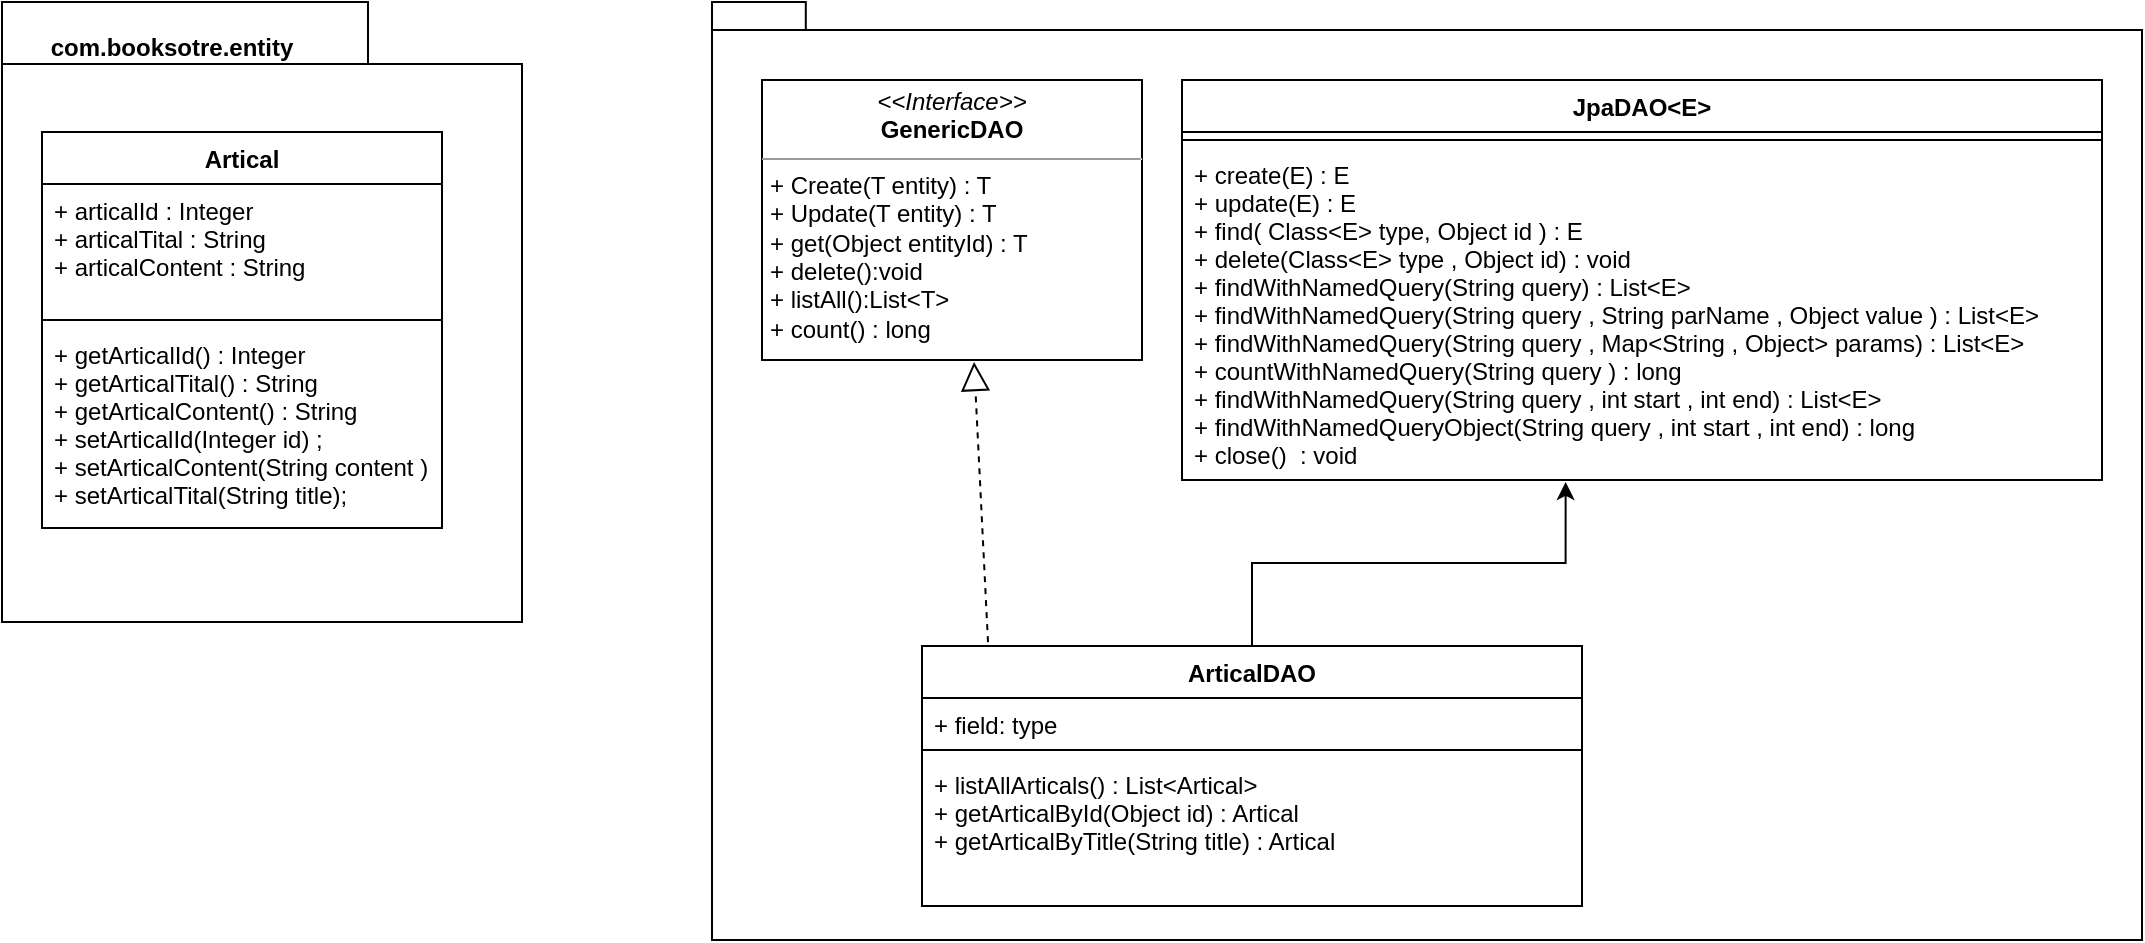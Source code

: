 <mxfile version="11.1.4" type="device"><diagram id="ESFpJlmJhUGpTghxWsW3" name="Page-1"><mxGraphModel dx="1108" dy="513" grid="1" gridSize="10" guides="1" tooltips="1" connect="1" arrows="1" fold="1" page="1" pageScale="1" pageWidth="3300" pageHeight="4681" math="0" shadow="0"><root><mxCell id="0"/><mxCell id="1" parent="0"/><mxCell id="ulT418-5CsIEhMyEQCkS-2" value="" style="shape=folder;fontStyle=1;spacingTop=10;tabWidth=183;tabHeight=31;tabPosition=left;html=1;" vertex="1" parent="1"><mxGeometry x="80" y="81" width="260" height="310" as="geometry"/></mxCell><mxCell id="ulT418-5CsIEhMyEQCkS-8" value="Artical" style="swimlane;fontStyle=1;align=center;verticalAlign=top;childLayout=stackLayout;horizontal=1;startSize=26;horizontalStack=0;resizeParent=1;resizeParentMax=0;resizeLast=0;collapsible=1;marginBottom=0;" vertex="1" parent="1"><mxGeometry x="100" y="146" width="200" height="198" as="geometry"/></mxCell><mxCell id="ulT418-5CsIEhMyEQCkS-9" value="+ articalId : Integer&#10;+ articalTital : String &#10;+ articalContent : String" style="text;strokeColor=none;fillColor=none;align=left;verticalAlign=top;spacingLeft=4;spacingRight=4;overflow=hidden;rotatable=0;points=[[0,0.5],[1,0.5]];portConstraint=eastwest;" vertex="1" parent="ulT418-5CsIEhMyEQCkS-8"><mxGeometry y="26" width="200" height="64" as="geometry"/></mxCell><mxCell id="ulT418-5CsIEhMyEQCkS-10" value="" style="line;strokeWidth=1;fillColor=none;align=left;verticalAlign=middle;spacingTop=-1;spacingLeft=3;spacingRight=3;rotatable=0;labelPosition=right;points=[];portConstraint=eastwest;" vertex="1" parent="ulT418-5CsIEhMyEQCkS-8"><mxGeometry y="90" width="200" height="8" as="geometry"/></mxCell><mxCell id="ulT418-5CsIEhMyEQCkS-11" value="+ getArticalId() : Integer&#10;+ getArticalTital() : String &#10;+ getArticalContent() : String&#10;+ setArticalId(Integer id) ; &#10;+ setArticalContent(String content ) ; &#10;+ setArticalTital(String title);" style="text;strokeColor=none;fillColor=none;align=left;verticalAlign=top;spacingLeft=4;spacingRight=4;overflow=hidden;rotatable=0;points=[[0,0.5],[1,0.5]];portConstraint=eastwest;" vertex="1" parent="ulT418-5CsIEhMyEQCkS-8"><mxGeometry y="98" width="200" height="100" as="geometry"/></mxCell><mxCell id="ulT418-5CsIEhMyEQCkS-13" value="com.booksotre.entity" style="text;align=center;fontStyle=1;verticalAlign=middle;spacingLeft=3;spacingRight=3;strokeColor=none;rotatable=0;points=[[0,0.5],[1,0.5]];portConstraint=eastwest;" vertex="1" parent="1"><mxGeometry x="80" y="90" width="170" height="26" as="geometry"/></mxCell><mxCell id="ulT418-5CsIEhMyEQCkS-32" value="" style="shape=folder;fontStyle=1;spacingTop=10;tabWidth=40;tabHeight=14;tabPosition=left;html=1;" vertex="1" parent="1"><mxGeometry x="435" y="81" width="715" height="469" as="geometry"/></mxCell><mxCell id="ulT418-5CsIEhMyEQCkS-33" value="&lt;p style=&quot;margin: 0px ; margin-top: 4px ; text-align: center&quot;&gt;&lt;i&gt;&amp;lt;&amp;lt;Interface&amp;gt;&amp;gt;&lt;/i&gt;&lt;br&gt;&lt;b&gt;GenericDAO&lt;/b&gt;&lt;/p&gt;&lt;hr size=&quot;1&quot;&gt;&lt;p style=&quot;margin: 0px ; margin-left: 4px&quot;&gt;+ Create(T entity) : T&amp;nbsp;&lt;br&gt;+ Update(T entity) : T&lt;/p&gt;&lt;p style=&quot;margin: 0px ; margin-left: 4px&quot;&gt;+ get(Object entityId) : T&lt;/p&gt;&lt;p style=&quot;margin: 0px ; margin-left: 4px&quot;&gt;+ delete():void&lt;/p&gt;&lt;p style=&quot;margin: 0px ; margin-left: 4px&quot;&gt;+ listAll():List&amp;lt;T&amp;gt;&lt;/p&gt;&lt;p style=&quot;margin: 0px ; margin-left: 4px&quot;&gt;+ count() : long&amp;nbsp;&lt;/p&gt;" style="verticalAlign=top;align=left;overflow=fill;fontSize=12;fontFamily=Helvetica;html=1;" vertex="1" parent="1"><mxGeometry x="460" y="120" width="190" height="140" as="geometry"/></mxCell><mxCell id="ulT418-5CsIEhMyEQCkS-34" value="JpaDAO&lt;E&gt;" style="swimlane;fontStyle=1;align=center;verticalAlign=top;childLayout=stackLayout;horizontal=1;startSize=26;horizontalStack=0;resizeParent=1;resizeParentMax=0;resizeLast=0;collapsible=1;marginBottom=0;" vertex="1" parent="1"><mxGeometry x="670" y="120" width="460" height="200" as="geometry"/></mxCell><mxCell id="ulT418-5CsIEhMyEQCkS-35" value="" style="line;strokeWidth=1;fillColor=none;align=left;verticalAlign=middle;spacingTop=-1;spacingLeft=3;spacingRight=3;rotatable=0;labelPosition=right;points=[];portConstraint=eastwest;" vertex="1" parent="ulT418-5CsIEhMyEQCkS-34"><mxGeometry y="26" width="460" height="8" as="geometry"/></mxCell><mxCell id="ulT418-5CsIEhMyEQCkS-36" value="+ create(E) : E&#10;+ update(E) : E&#10;+ find( Class&lt;E&gt; type, Object id ) : E&#10;+ delete(Class&lt;E&gt; type , Object id) : void&#10;+ findWithNamedQuery(String query) : List&lt;E&gt;&#10;+ findWithNamedQuery(String query , String parName , Object value ) : List&lt;E&gt;&#10;+ findWithNamedQuery(String query , Map&lt;String , Object&gt; params) : List&lt;E&gt;&#10;+ countWithNamedQuery(String query ) : long&#10;+ findWithNamedQuery(String query , int start , int end) : List&lt;E&gt; &#10;+ findWithNamedQueryObject(String query , int start , int end) : long&#10;+ close()  : void " style="text;strokeColor=none;fillColor=none;align=left;verticalAlign=top;spacingLeft=4;spacingRight=4;overflow=hidden;rotatable=0;points=[[0,0.5],[1,0.5]];portConstraint=eastwest;" vertex="1" parent="ulT418-5CsIEhMyEQCkS-34"><mxGeometry y="34" width="460" height="166" as="geometry"/></mxCell><mxCell id="ulT418-5CsIEhMyEQCkS-42" style="edgeStyle=orthogonalEdgeStyle;rounded=0;orthogonalLoop=1;jettySize=auto;html=1;entryX=0.417;entryY=1.006;entryDx=0;entryDy=0;entryPerimeter=0;" edge="1" parent="1" source="ulT418-5CsIEhMyEQCkS-37" target="ulT418-5CsIEhMyEQCkS-36"><mxGeometry relative="1" as="geometry"/></mxCell><mxCell id="ulT418-5CsIEhMyEQCkS-37" value="ArticalDAO" style="swimlane;fontStyle=1;align=center;verticalAlign=top;childLayout=stackLayout;horizontal=1;startSize=26;horizontalStack=0;resizeParent=1;resizeParentMax=0;resizeLast=0;collapsible=1;marginBottom=0;" vertex="1" parent="1"><mxGeometry x="540" y="403" width="330" height="130" as="geometry"/></mxCell><mxCell id="ulT418-5CsIEhMyEQCkS-38" value="+ field: type" style="text;strokeColor=none;fillColor=none;align=left;verticalAlign=top;spacingLeft=4;spacingRight=4;overflow=hidden;rotatable=0;points=[[0,0.5],[1,0.5]];portConstraint=eastwest;" vertex="1" parent="ulT418-5CsIEhMyEQCkS-37"><mxGeometry y="26" width="330" height="22" as="geometry"/></mxCell><mxCell id="ulT418-5CsIEhMyEQCkS-39" value="" style="line;strokeWidth=1;fillColor=none;align=left;verticalAlign=middle;spacingTop=-1;spacingLeft=3;spacingRight=3;rotatable=0;labelPosition=right;points=[];portConstraint=eastwest;" vertex="1" parent="ulT418-5CsIEhMyEQCkS-37"><mxGeometry y="48" width="330" height="8" as="geometry"/></mxCell><mxCell id="ulT418-5CsIEhMyEQCkS-40" value="+ listAllArticals() : List&lt;Artical&gt; &#10;+ getArticalById(Object id) : Artical&#10;+ getArticalByTitle(String title) : Artical" style="text;strokeColor=none;fillColor=none;align=left;verticalAlign=top;spacingLeft=4;spacingRight=4;overflow=hidden;rotatable=0;points=[[0,0.5],[1,0.5]];portConstraint=eastwest;" vertex="1" parent="ulT418-5CsIEhMyEQCkS-37"><mxGeometry y="56" width="330" height="74" as="geometry"/></mxCell><mxCell id="ulT418-5CsIEhMyEQCkS-43" value="" style="endArrow=block;dashed=1;endFill=0;endSize=12;html=1;entryX=0.558;entryY=1.007;entryDx=0;entryDy=0;entryPerimeter=0;exitX=0.1;exitY=-0.015;exitDx=0;exitDy=0;exitPerimeter=0;" edge="1" parent="1" source="ulT418-5CsIEhMyEQCkS-37" target="ulT418-5CsIEhMyEQCkS-33"><mxGeometry width="160" relative="1" as="geometry"><mxPoint x="510" y="360" as="sourcePoint"/><mxPoint x="670" y="360" as="targetPoint"/></mxGeometry></mxCell></root></mxGraphModel></diagram><diagram id="9DV6jAT7R41ErEeCqc7D" name="create artical activity digram"><mxGraphModel dx="1108" dy="513" grid="1" gridSize="10" guides="1" tooltips="1" connect="1" arrows="1" fold="1" page="1" pageScale="1" pageWidth="3300" pageHeight="4681" math="0" shadow="0"><root><mxCell id="V8kb5IpNmIZRR256ojmr-0"/><mxCell id="V8kb5IpNmIZRR256ojmr-1" parent="V8kb5IpNmIZRR256ojmr-0"/><mxCell id="V8kb5IpNmIZRR256ojmr-2" value="" style="ellipse;html=1;shape=endState;fillColor=#000000;strokeColor=#ff0000;" vertex="1" parent="V8kb5IpNmIZRR256ojmr-1"><mxGeometry x="365.5" y="660" width="30" height="30" as="geometry"/></mxCell><mxCell id="V8kb5IpNmIZRR256ojmr-3" value="" style="ellipse;html=1;shape=startState;fillColor=#000000;strokeColor=#ff0000;" vertex="1" parent="V8kb5IpNmIZRR256ojmr-1"><mxGeometry x="360" y="30" width="30" height="30" as="geometry"/></mxCell><mxCell id="V8kb5IpNmIZRR256ojmr-4" value="" style="edgeStyle=orthogonalEdgeStyle;html=1;verticalAlign=bottom;endArrow=open;endSize=8;strokeColor=#ff0000;" edge="1" source="V8kb5IpNmIZRR256ojmr-3" parent="V8kb5IpNmIZRR256ojmr-1"><mxGeometry relative="1" as="geometry"><mxPoint x="375" y="125" as="targetPoint"/></mxGeometry></mxCell><mxCell id="V8kb5IpNmIZRR256ojmr-7" style="edgeStyle=orthogonalEdgeStyle;rounded=0;orthogonalLoop=1;jettySize=auto;html=1;entryX=0.5;entryY=0;entryDx=0;entryDy=0;entryPerimeter=0;" edge="1" parent="V8kb5IpNmIZRR256ojmr-1" source="V8kb5IpNmIZRR256ojmr-5" target="V8kb5IpNmIZRR256ojmr-6"><mxGeometry relative="1" as="geometry"/></mxCell><mxCell id="V8kb5IpNmIZRR256ojmr-5" value="Enter Artical Inputs&lt;br&gt;Title , Content" style="rounded=1;whiteSpace=wrap;html=1;absoluteArcSize=1;arcSize=14;strokeWidth=2;" vertex="1" parent="V8kb5IpNmIZRR256ojmr-1"><mxGeometry x="290" y="130" width="180" height="100" as="geometry"/></mxCell><mxCell id="V8kb5IpNmIZRR256ojmr-10" style="edgeStyle=orthogonalEdgeStyle;rounded=0;orthogonalLoop=1;jettySize=auto;html=1;" edge="1" parent="V8kb5IpNmIZRR256ojmr-1" source="V8kb5IpNmIZRR256ojmr-6" target="V8kb5IpNmIZRR256ojmr-9"><mxGeometry relative="1" as="geometry"/></mxCell><mxCell id="6mPPG2D2b7ED6f37KvU2-2" style="edgeStyle=orthogonalEdgeStyle;rounded=0;orthogonalLoop=1;jettySize=auto;html=1;entryX=0;entryY=0.5;entryDx=0;entryDy=0;" edge="1" parent="V8kb5IpNmIZRR256ojmr-1" source="V8kb5IpNmIZRR256ojmr-6" target="6mPPG2D2b7ED6f37KvU2-1"><mxGeometry relative="1" as="geometry"/></mxCell><mxCell id="V8kb5IpNmIZRR256ojmr-6" value="" style="strokeWidth=2;html=1;shape=mxgraph.flowchart.decision;whiteSpace=wrap;" vertex="1" parent="V8kb5IpNmIZRR256ojmr-1"><mxGeometry x="330" y="281.5" width="100" height="80" as="geometry"/></mxCell><mxCell id="V8kb5IpNmIZRR256ojmr-8" value="Is valid inputs ?&amp;nbsp;" style="text;html=1;resizable=0;points=[];autosize=1;align=left;verticalAlign=top;spacingTop=-4;" vertex="1" parent="V8kb5IpNmIZRR256ojmr-1"><mxGeometry x="220" y="311.5" width="100" height="20" as="geometry"/></mxCell><mxCell id="V8kb5IpNmIZRR256ojmr-13" style="edgeStyle=orthogonalEdgeStyle;rounded=0;orthogonalLoop=1;jettySize=auto;html=1;entryX=0.5;entryY=0;entryDx=0;entryDy=0;" edge="1" parent="V8kb5IpNmIZRR256ojmr-1" source="V8kb5IpNmIZRR256ojmr-9" target="V8kb5IpNmIZRR256ojmr-12"><mxGeometry relative="1" as="geometry"/></mxCell><mxCell id="V8kb5IpNmIZRR256ojmr-15" style="edgeStyle=orthogonalEdgeStyle;rounded=0;orthogonalLoop=1;jettySize=auto;html=1;entryX=1;entryY=0.5;entryDx=0;entryDy=0;" edge="1" parent="V8kb5IpNmIZRR256ojmr-1" source="V8kb5IpNmIZRR256ojmr-9" target="V8kb5IpNmIZRR256ojmr-14"><mxGeometry relative="1" as="geometry"/></mxCell><mxCell id="V8kb5IpNmIZRR256ojmr-9" value="" style="strokeWidth=2;html=1;shape=mxgraph.flowchart.decision;whiteSpace=wrap;" vertex="1" parent="V8kb5IpNmIZRR256ojmr-1"><mxGeometry x="330.5" y="400" width="100" height="100" as="geometry"/></mxCell><mxCell id="V8kb5IpNmIZRR256ojmr-11" value="Is unique title ?&amp;nbsp;" style="text;html=1;resizable=0;points=[];autosize=1;align=left;verticalAlign=top;spacingTop=-4;" vertex="1" parent="V8kb5IpNmIZRR256ojmr-1"><mxGeometry x="441" y="440" width="100" height="20" as="geometry"/></mxCell><mxCell id="V8kb5IpNmIZRR256ojmr-17" style="edgeStyle=orthogonalEdgeStyle;rounded=0;orthogonalLoop=1;jettySize=auto;html=1;entryX=0.5;entryY=0;entryDx=0;entryDy=0;" edge="1" parent="V8kb5IpNmIZRR256ojmr-1" source="V8kb5IpNmIZRR256ojmr-12" target="V8kb5IpNmIZRR256ojmr-2"><mxGeometry relative="1" as="geometry"/></mxCell><mxCell id="V8kb5IpNmIZRR256ojmr-12" value="Save Artical" style="rounded=1;whiteSpace=wrap;html=1;absoluteArcSize=1;arcSize=14;strokeWidth=2;" vertex="1" parent="V8kb5IpNmIZRR256ojmr-1"><mxGeometry x="312.5" y="540" width="135" height="70" as="geometry"/></mxCell><mxCell id="V8kb5IpNmIZRR256ojmr-16" style="edgeStyle=orthogonalEdgeStyle;rounded=0;orthogonalLoop=1;jettySize=auto;html=1;entryX=0;entryY=0.5;entryDx=0;entryDy=0;" edge="1" parent="V8kb5IpNmIZRR256ojmr-1" source="V8kb5IpNmIZRR256ojmr-14" target="V8kb5IpNmIZRR256ojmr-3"><mxGeometry relative="1" as="geometry"><Array as="points"><mxPoint x="140" y="45"/></Array></mxGeometry></mxCell><mxCell id="V8kb5IpNmIZRR256ojmr-14" value="Show Error Message Indecate that this title is already exists ." style="rounded=1;whiteSpace=wrap;html=1;absoluteArcSize=1;arcSize=14;strokeWidth=2;" vertex="1" parent="V8kb5IpNmIZRR256ojmr-1"><mxGeometry x="70" y="465" width="140" height="50" as="geometry"/></mxCell><mxCell id="V8kb5IpNmIZRR256ojmr-18" value="Yes" style="text;html=1;resizable=0;points=[];autosize=1;align=left;verticalAlign=top;spacingTop=-4;" vertex="1" parent="V8kb5IpNmIZRR256ojmr-1"><mxGeometry x="388" y="513" width="40" height="20" as="geometry"/></mxCell><mxCell id="V8kb5IpNmIZRR256ojmr-19" value="No" style="text;html=1;resizable=0;points=[];autosize=1;align=left;verticalAlign=top;spacingTop=-4;" vertex="1" parent="V8kb5IpNmIZRR256ojmr-1"><mxGeometry x="290" y="430" width="30" height="20" as="geometry"/></mxCell><mxCell id="6mPPG2D2b7ED6f37KvU2-0" value="Yes" style="text;html=1;resizable=0;points=[];autosize=1;align=left;verticalAlign=top;spacingTop=-4;" vertex="1" parent="V8kb5IpNmIZRR256ojmr-1"><mxGeometry x="392" y="374" width="40" height="20" as="geometry"/></mxCell><mxCell id="6mPPG2D2b7ED6f37KvU2-4" style="edgeStyle=orthogonalEdgeStyle;rounded=0;orthogonalLoop=1;jettySize=auto;html=1;entryX=1;entryY=0.5;entryDx=0;entryDy=0;" edge="1" parent="V8kb5IpNmIZRR256ojmr-1" source="6mPPG2D2b7ED6f37KvU2-1" target="V8kb5IpNmIZRR256ojmr-3"><mxGeometry relative="1" as="geometry"><Array as="points"><mxPoint x="600" y="45"/></Array></mxGeometry></mxCell><mxCell id="6mPPG2D2b7ED6f37KvU2-1" value="Show error message" style="rounded=1;whiteSpace=wrap;html=1;absoluteArcSize=1;arcSize=14;strokeWidth=2;" vertex="1" parent="V8kb5IpNmIZRR256ojmr-1"><mxGeometry x="530" y="293" width="130" height="58" as="geometry"/></mxCell><mxCell id="6mPPG2D2b7ED6f37KvU2-3" value="No" style="text;html=1;resizable=0;points=[];autosize=1;align=left;verticalAlign=top;spacingTop=-4;" vertex="1" parent="V8kb5IpNmIZRR256ojmr-1"><mxGeometry x="481" y="307" width="30" height="20" as="geometry"/></mxCell></root></mxGraphModel></diagram><diagram id="SyC9g12kvcmGYMlo9cnW" name="update artical activity digram "><mxGraphModel dx="1108" dy="513" grid="1" gridSize="10" guides="1" tooltips="1" connect="1" arrows="1" fold="1" page="1" pageScale="1" pageWidth="3300" pageHeight="4681" math="0" shadow="0"><root><mxCell id="0ehc8v21PBJtlHErjA6z-0"/><mxCell id="0ehc8v21PBJtlHErjA6z-1" parent="0ehc8v21PBJtlHErjA6z-0"/><mxCell id="_oPZYaFgIzSl8pEDiurB-0" value="" style="ellipse;html=1;shape=startState;fillColor=#000000;strokeColor=#ff0000;" vertex="1" parent="0ehc8v21PBJtlHErjA6z-1"><mxGeometry x="380" y="20" width="30" height="30" as="geometry"/></mxCell><mxCell id="_oPZYaFgIzSl8pEDiurB-1" value="" style="edgeStyle=orthogonalEdgeStyle;html=1;verticalAlign=bottom;endArrow=open;endSize=8;strokeColor=#ff0000;" edge="1" source="_oPZYaFgIzSl8pEDiurB-0" parent="0ehc8v21PBJtlHErjA6z-1"><mxGeometry relative="1" as="geometry"><mxPoint x="395" y="110" as="targetPoint"/></mxGeometry></mxCell><mxCell id="a3XLv7FVNBgHYRh2QXxh-2" style="edgeStyle=orthogonalEdgeStyle;rounded=0;orthogonalLoop=1;jettySize=auto;html=1;entryX=0.5;entryY=0;entryDx=0;entryDy=0;entryPerimeter=0;" edge="1" parent="0ehc8v21PBJtlHErjA6z-1" source="a3XLv7FVNBgHYRh2QXxh-0" target="a3XLv7FVNBgHYRh2QXxh-1"><mxGeometry relative="1" as="geometry"/></mxCell><mxCell id="a3XLv7FVNBgHYRh2QXxh-0" value="User Select Artical To Update" style="rounded=1;whiteSpace=wrap;html=1;absoluteArcSize=1;arcSize=14;strokeWidth=2;" vertex="1" parent="0ehc8v21PBJtlHErjA6z-1"><mxGeometry x="345" y="110" width="100" height="50" as="geometry"/></mxCell><mxCell id="a3XLv7FVNBgHYRh2QXxh-5" style="edgeStyle=orthogonalEdgeStyle;rounded=0;orthogonalLoop=1;jettySize=auto;html=1;entryX=0.5;entryY=1;entryDx=0;entryDy=0;" edge="1" parent="0ehc8v21PBJtlHErjA6z-1" source="a3XLv7FVNBgHYRh2QXxh-1" target="a3XLv7FVNBgHYRh2QXxh-3"><mxGeometry relative="1" as="geometry"/></mxCell><mxCell id="a3XLv7FVNBgHYRh2QXxh-8" style="edgeStyle=orthogonalEdgeStyle;rounded=0;orthogonalLoop=1;jettySize=auto;html=1;entryX=0.5;entryY=0;entryDx=0;entryDy=0;entryPerimeter=0;" edge="1" parent="0ehc8v21PBJtlHErjA6z-1" source="a3XLv7FVNBgHYRh2QXxh-1" target="a3XLv7FVNBgHYRh2QXxh-7"><mxGeometry relative="1" as="geometry"/></mxCell><mxCell id="a3XLv7FVNBgHYRh2QXxh-1" value="Is Exsits Input Artical" style="strokeWidth=2;html=1;shape=mxgraph.flowchart.decision;whiteSpace=wrap;" vertex="1" parent="0ehc8v21PBJtlHErjA6z-1"><mxGeometry x="330" y="210" width="130" height="90" as="geometry"/></mxCell><mxCell id="a3XLv7FVNBgHYRh2QXxh-4" style="edgeStyle=orthogonalEdgeStyle;rounded=0;orthogonalLoop=1;jettySize=auto;html=1;entryX=0;entryY=0.5;entryDx=0;entryDy=0;exitX=0.5;exitY=0;exitDx=0;exitDy=0;" edge="1" parent="0ehc8v21PBJtlHErjA6z-1" source="a3XLv7FVNBgHYRh2QXxh-3" target="_oPZYaFgIzSl8pEDiurB-0"><mxGeometry relative="1" as="geometry"/></mxCell><mxCell id="a3XLv7FVNBgHYRh2QXxh-3" value="Show Masseage indecate That the inputs is not valid" style="rounded=1;whiteSpace=wrap;html=1;absoluteArcSize=1;arcSize=14;strokeWidth=2;" vertex="1" parent="0ehc8v21PBJtlHErjA6z-1"><mxGeometry x="120" y="125" width="130" height="50" as="geometry"/></mxCell><mxCell id="a3XLv7FVNBgHYRh2QXxh-6" value="No" style="text;html=1;resizable=0;points=[];autosize=1;align=left;verticalAlign=top;spacingTop=-4;" vertex="1" parent="0ehc8v21PBJtlHErjA6z-1"><mxGeometry x="300" y="233" width="30" height="20" as="geometry"/></mxCell><mxCell id="a3XLv7FVNBgHYRh2QXxh-10" style="edgeStyle=orthogonalEdgeStyle;rounded=0;orthogonalLoop=1;jettySize=auto;html=1;" edge="1" parent="0ehc8v21PBJtlHErjA6z-1" source="a3XLv7FVNBgHYRh2QXxh-7" target="a3XLv7FVNBgHYRh2QXxh-9"><mxGeometry relative="1" as="geometry"/></mxCell><mxCell id="a3XLv7FVNBgHYRh2QXxh-14" style="edgeStyle=orthogonalEdgeStyle;rounded=0;orthogonalLoop=1;jettySize=auto;html=1;" edge="1" parent="0ehc8v21PBJtlHErjA6z-1" source="a3XLv7FVNBgHYRh2QXxh-7" target="a3XLv7FVNBgHYRh2QXxh-13"><mxGeometry relative="1" as="geometry"/></mxCell><mxCell id="a3XLv7FVNBgHYRh2QXxh-7" value="Check Uniquness" style="strokeWidth=2;html=1;shape=mxgraph.flowchart.decision;whiteSpace=wrap;" vertex="1" parent="0ehc8v21PBJtlHErjA6z-1"><mxGeometry x="330" y="350" width="125" height="100" as="geometry"/></mxCell><mxCell id="a3XLv7FVNBgHYRh2QXxh-12" style="edgeStyle=orthogonalEdgeStyle;rounded=0;orthogonalLoop=1;jettySize=auto;html=1;entryX=1;entryY=0.5;entryDx=0;entryDy=0;" edge="1" parent="0ehc8v21PBJtlHErjA6z-1" source="a3XLv7FVNBgHYRh2QXxh-9" target="_oPZYaFgIzSl8pEDiurB-0"><mxGeometry relative="1" as="geometry"><Array as="points"><mxPoint x="580" y="35"/></Array></mxGeometry></mxCell><mxCell id="a3XLv7FVNBgHYRh2QXxh-9" value="Show Message Indecate that the title is already Exists" style="rounded=1;whiteSpace=wrap;html=1;absoluteArcSize=1;arcSize=14;strokeWidth=2;" vertex="1" parent="0ehc8v21PBJtlHErjA6z-1"><mxGeometry x="530" y="150" width="100" height="60" as="geometry"/></mxCell><mxCell id="a3XLv7FVNBgHYRh2QXxh-11" value="No" style="text;html=1;resizable=0;points=[];autosize=1;align=left;verticalAlign=top;spacingTop=-4;" vertex="1" parent="0ehc8v21PBJtlHErjA6z-1"><mxGeometry x="508" y="384" width="30" height="20" as="geometry"/></mxCell><mxCell id="a3XLv7FVNBgHYRh2QXxh-20" style="edgeStyle=orthogonalEdgeStyle;rounded=0;orthogonalLoop=1;jettySize=auto;html=1;entryX=0.5;entryY=0;entryDx=0;entryDy=0;" edge="1" parent="0ehc8v21PBJtlHErjA6z-1" source="a3XLv7FVNBgHYRh2QXxh-13" target="a3XLv7FVNBgHYRh2QXxh-17"><mxGeometry relative="1" as="geometry"/></mxCell><mxCell id="a3XLv7FVNBgHYRh2QXxh-13" value="Update Artical" style="rounded=1;whiteSpace=wrap;html=1;absoluteArcSize=1;arcSize=14;strokeWidth=2;" vertex="1" parent="0ehc8v21PBJtlHErjA6z-1"><mxGeometry x="345" y="540" width="100" height="60" as="geometry"/></mxCell><mxCell id="a3XLv7FVNBgHYRh2QXxh-15" value="" style="ellipse;html=1;shape=endState;fillColor=#000000;strokeColor=#ff0000;" vertex="1" parent="0ehc8v21PBJtlHErjA6z-1"><mxGeometry x="380" y="780" width="30" height="30" as="geometry"/></mxCell><mxCell id="a3XLv7FVNBgHYRh2QXxh-19" value="" style="edgeStyle=orthogonalEdgeStyle;rounded=0;orthogonalLoop=1;jettySize=auto;html=1;" edge="1" parent="0ehc8v21PBJtlHErjA6z-1" source="a3XLv7FVNBgHYRh2QXxh-17"><mxGeometry relative="1" as="geometry"><mxPoint x="395" y="780" as="targetPoint"/></mxGeometry></mxCell><mxCell id="a3XLv7FVNBgHYRh2QXxh-17" value="List All Articals" style="rounded=1;whiteSpace=wrap;html=1;absoluteArcSize=1;arcSize=14;strokeWidth=2;" vertex="1" parent="0ehc8v21PBJtlHErjA6z-1"><mxGeometry x="345" y="650" width="100" height="50" as="geometry"/></mxCell></root></mxGraphModel></diagram><diagram id="lycF72xwygTzmSVCuE0_" name="use case manage articals"><mxGraphModel dx="1108" dy="513" grid="1" gridSize="10" guides="1" tooltips="1" connect="1" arrows="1" fold="1" page="1" pageScale="1" pageWidth="3300" pageHeight="4681" math="0" shadow="0"><root><mxCell id="JTBBvfelqK4-VfxTttMf-0"/><mxCell id="JTBBvfelqK4-VfxTttMf-1" parent="JTBBvfelqK4-VfxTttMf-0"/><mxCell id="JTBBvfelqK4-VfxTttMf-7" style="edgeStyle=orthogonalEdgeStyle;rounded=0;orthogonalLoop=1;jettySize=auto;html=1;entryX=0;entryY=0.5;entryDx=0;entryDy=0;entryPerimeter=0;" edge="1" parent="JTBBvfelqK4-VfxTttMf-1" source="JTBBvfelqK4-VfxTttMf-2" target="JTBBvfelqK4-VfxTttMf-6"><mxGeometry relative="1" as="geometry"/></mxCell><mxCell id="JTBBvfelqK4-VfxTttMf-2" value="Admin" style="shape=umlActor;verticalLabelPosition=bottom;labelBackgroundColor=#ffffff;verticalAlign=top;html=1;" vertex="1" parent="JTBBvfelqK4-VfxTttMf-1"><mxGeometry x="130" y="130" width="30" height="60" as="geometry"/></mxCell><mxCell id="JTBBvfelqK4-VfxTttMf-6" value="Manage Articals" style="strokeWidth=2;html=1;shape=mxgraph.flowchart.start_1;whiteSpace=wrap;" vertex="1" parent="JTBBvfelqK4-VfxTttMf-1"><mxGeometry x="280" y="130" width="100" height="60" as="geometry"/></mxCell><mxCell id="JTBBvfelqK4-VfxTttMf-12" style="edgeStyle=orthogonalEdgeStyle;rounded=0;orthogonalLoop=1;jettySize=auto;html=1;" edge="1" parent="JTBBvfelqK4-VfxTttMf-1" source="JTBBvfelqK4-VfxTttMf-8" target="JTBBvfelqK4-VfxTttMf-6"><mxGeometry relative="1" as="geometry"/></mxCell><mxCell id="JTBBvfelqK4-VfxTttMf-8" value="Create Artical" style="strokeWidth=2;html=1;shape=mxgraph.flowchart.start_1;whiteSpace=wrap;" vertex="1" parent="JTBBvfelqK4-VfxTttMf-1"><mxGeometry x="570" y="50" width="100" height="60" as="geometry"/></mxCell><mxCell id="JTBBvfelqK4-VfxTttMf-13" style="edgeStyle=orthogonalEdgeStyle;rounded=0;orthogonalLoop=1;jettySize=auto;html=1;entryX=0.855;entryY=0.145;entryDx=0;entryDy=0;entryPerimeter=0;" edge="1" parent="JTBBvfelqK4-VfxTttMf-1" source="JTBBvfelqK4-VfxTttMf-9" target="JTBBvfelqK4-VfxTttMf-6"><mxGeometry relative="1" as="geometry"/></mxCell><mxCell id="JTBBvfelqK4-VfxTttMf-9" value="List All Articals" style="strokeWidth=2;html=1;shape=mxgraph.flowchart.start_1;whiteSpace=wrap;" vertex="1" parent="JTBBvfelqK4-VfxTttMf-1"><mxGeometry x="570" y="160" width="100" height="60" as="geometry"/></mxCell><mxCell id="JTBBvfelqK4-VfxTttMf-14" style="edgeStyle=orthogonalEdgeStyle;rounded=0;orthogonalLoop=1;jettySize=auto;html=1;entryX=0.97;entryY=0.8;entryDx=0;entryDy=0;entryPerimeter=0;" edge="1" parent="JTBBvfelqK4-VfxTttMf-1" source="JTBBvfelqK4-VfxTttMf-10" target="JTBBvfelqK4-VfxTttMf-6"><mxGeometry relative="1" as="geometry"><Array as="points"><mxPoint x="440" y="320"/><mxPoint x="440" y="178"/></Array></mxGeometry></mxCell><mxCell id="JTBBvfelqK4-VfxTttMf-10" value="Update Artical" style="strokeWidth=2;html=1;shape=mxgraph.flowchart.start_1;whiteSpace=wrap;" vertex="1" parent="JTBBvfelqK4-VfxTttMf-1"><mxGeometry x="570" y="290" width="100" height="60" as="geometry"/></mxCell><mxCell id="JTBBvfelqK4-VfxTttMf-15" style="edgeStyle=orthogonalEdgeStyle;rounded=0;orthogonalLoop=1;jettySize=auto;html=1;entryX=0.5;entryY=1;entryDx=0;entryDy=0;entryPerimeter=0;" edge="1" parent="JTBBvfelqK4-VfxTttMf-1" source="JTBBvfelqK4-VfxTttMf-11" target="JTBBvfelqK4-VfxTttMf-6"><mxGeometry relative="1" as="geometry"/></mxCell><mxCell id="JTBBvfelqK4-VfxTttMf-11" value="Delete Artical" style="strokeWidth=2;html=1;shape=mxgraph.flowchart.start_1;whiteSpace=wrap;" vertex="1" parent="JTBBvfelqK4-VfxTttMf-1"><mxGeometry x="580" y="410" width="100" height="60" as="geometry"/></mxCell></root></mxGraphModel></diagram><diagram id="NV16LJfB8VfgRyXPUkPT" name="delete artical activity digram"><mxGraphModel dx="1108" dy="513" grid="1" gridSize="10" guides="1" tooltips="1" connect="1" arrows="1" fold="1" page="1" pageScale="1" pageWidth="3300" pageHeight="4681" math="0" shadow="0"><root><mxCell id="RPK2FUkLkax_RrpFfWHy-0"/><mxCell id="RPK2FUkLkax_RrpFfWHy-1" parent="RPK2FUkLkax_RrpFfWHy-0"/><mxCell id="RPK2FUkLkax_RrpFfWHy-2" value="" style="ellipse;html=1;shape=startState;fillColor=#000000;strokeColor=#ff0000;" vertex="1" parent="RPK2FUkLkax_RrpFfWHy-1"><mxGeometry x="430" y="50" width="30" height="30" as="geometry"/></mxCell><mxCell id="RPK2FUkLkax_RrpFfWHy-3" value="" style="edgeStyle=orthogonalEdgeStyle;html=1;verticalAlign=bottom;endArrow=open;endSize=8;strokeColor=#ff0000;" edge="1" source="RPK2FUkLkax_RrpFfWHy-2" parent="RPK2FUkLkax_RrpFfWHy-1"><mxGeometry relative="1" as="geometry"><mxPoint x="445" y="140" as="targetPoint"/></mxGeometry></mxCell><mxCell id="RPK2FUkLkax_RrpFfWHy-9" style="edgeStyle=orthogonalEdgeStyle;rounded=0;orthogonalLoop=1;jettySize=auto;html=1;entryX=0.5;entryY=0;entryDx=0;entryDy=0;entryPerimeter=0;" edge="1" parent="RPK2FUkLkax_RrpFfWHy-1" source="RPK2FUkLkax_RrpFfWHy-4" target="RPK2FUkLkax_RrpFfWHy-8"><mxGeometry relative="1" as="geometry"/></mxCell><mxCell id="RPK2FUkLkax_RrpFfWHy-4" value="User Select Artical" style="rounded=1;whiteSpace=wrap;html=1;absoluteArcSize=1;arcSize=14;strokeWidth=2;" vertex="1" parent="RPK2FUkLkax_RrpFfWHy-1"><mxGeometry x="395" y="140" width="100" height="60" as="geometry"/></mxCell><mxCell id="RPK2FUkLkax_RrpFfWHy-7" style="edgeStyle=orthogonalEdgeStyle;rounded=0;orthogonalLoop=1;jettySize=auto;html=1;entryX=0;entryY=0.5;entryDx=0;entryDy=0;" edge="1" parent="RPK2FUkLkax_RrpFfWHy-1" source="RPK2FUkLkax_RrpFfWHy-6" target="RPK2FUkLkax_RrpFfWHy-2"><mxGeometry relative="1" as="geometry"><Array as="points"><mxPoint x="210" y="65"/></Array></mxGeometry></mxCell><mxCell id="RPK2FUkLkax_RrpFfWHy-6" value="Show Error Measssge :&amp;nbsp;&lt;br&gt;Indicate That this artical is not exists" style="rounded=1;whiteSpace=wrap;html=1;absoluteArcSize=1;arcSize=14;strokeWidth=2;" vertex="1" parent="RPK2FUkLkax_RrpFfWHy-1"><mxGeometry x="140" y="135" width="140" height="70" as="geometry"/></mxCell><mxCell id="RPK2FUkLkax_RrpFfWHy-10" style="edgeStyle=orthogonalEdgeStyle;rounded=0;orthogonalLoop=1;jettySize=auto;html=1;entryX=0.436;entryY=0.986;entryDx=0;entryDy=0;entryPerimeter=0;" edge="1" parent="RPK2FUkLkax_RrpFfWHy-1" source="RPK2FUkLkax_RrpFfWHy-8" target="RPK2FUkLkax_RrpFfWHy-6"><mxGeometry relative="1" as="geometry"/></mxCell><mxCell id="RPK2FUkLkax_RrpFfWHy-15" style="edgeStyle=orthogonalEdgeStyle;rounded=0;orthogonalLoop=1;jettySize=auto;html=1;entryX=0.5;entryY=0;entryDx=0;entryDy=0;" edge="1" parent="RPK2FUkLkax_RrpFfWHy-1" source="RPK2FUkLkax_RrpFfWHy-8" target="RPK2FUkLkax_RrpFfWHy-12"><mxGeometry relative="1" as="geometry"/></mxCell><mxCell id="RPK2FUkLkax_RrpFfWHy-8" value="check is exists ?" style="strokeWidth=2;html=1;shape=mxgraph.flowchart.decision;whiteSpace=wrap;" vertex="1" parent="RPK2FUkLkax_RrpFfWHy-1"><mxGeometry x="395" y="260" width="100" height="100" as="geometry"/></mxCell><mxCell id="RPK2FUkLkax_RrpFfWHy-11" value="No" style="text;html=1;resizable=0;points=[];autosize=1;align=left;verticalAlign=top;spacingTop=-4;" vertex="1" parent="RPK2FUkLkax_RrpFfWHy-1"><mxGeometry x="302" y="293" width="30" height="20" as="geometry"/></mxCell><mxCell id="RPK2FUkLkax_RrpFfWHy-14" style="edgeStyle=orthogonalEdgeStyle;rounded=0;orthogonalLoop=1;jettySize=auto;html=1;entryX=0.419;entryY=0.022;entryDx=0;entryDy=0;entryPerimeter=0;" edge="1" parent="RPK2FUkLkax_RrpFfWHy-1" source="RPK2FUkLkax_RrpFfWHy-12" target="RPK2FUkLkax_RrpFfWHy-13"><mxGeometry relative="1" as="geometry"/></mxCell><mxCell id="RPK2FUkLkax_RrpFfWHy-12" value="Delete From Storage" style="rounded=1;whiteSpace=wrap;html=1;absoluteArcSize=1;arcSize=14;strokeWidth=2;" vertex="1" parent="RPK2FUkLkax_RrpFfWHy-1"><mxGeometry x="395" y="430" width="100" height="60" as="geometry"/></mxCell><mxCell id="RPK2FUkLkax_RrpFfWHy-18" style="edgeStyle=orthogonalEdgeStyle;rounded=0;orthogonalLoop=1;jettySize=auto;html=1;" edge="1" parent="RPK2FUkLkax_RrpFfWHy-1" source="RPK2FUkLkax_RrpFfWHy-13" target="RPK2FUkLkax_RrpFfWHy-17"><mxGeometry relative="1" as="geometry"/></mxCell><mxCell id="RPK2FUkLkax_RrpFfWHy-13" value="Lost All Articat with messge indicate that the process has been done successfully" style="rounded=1;whiteSpace=wrap;html=1;absoluteArcSize=1;arcSize=14;strokeWidth=2;" vertex="1" parent="RPK2FUkLkax_RrpFfWHy-1"><mxGeometry x="380" y="550" width="155" height="90" as="geometry"/></mxCell><mxCell id="RPK2FUkLkax_RrpFfWHy-16" value="Yes" style="text;html=1;resizable=0;points=[];autosize=1;align=left;verticalAlign=top;spacingTop=-4;" vertex="1" parent="RPK2FUkLkax_RrpFfWHy-1"><mxGeometry x="412" y="382" width="40" height="20" as="geometry"/></mxCell><mxCell id="RPK2FUkLkax_RrpFfWHy-17" value="" style="ellipse;html=1;shape=endState;fillColor=#000000;strokeColor=#ff0000;" vertex="1" parent="RPK2FUkLkax_RrpFfWHy-1"><mxGeometry x="443" y="730" width="30" height="30" as="geometry"/></mxCell></root></mxGraphModel></diagram><diagram id="zXKGYhS2ZlLtb5RcRe5J" name="Squance Digram for create artical "><mxGraphModel dx="1108" dy="513" grid="1" gridSize="10" guides="1" tooltips="1" connect="1" arrows="1" fold="1" page="1" pageScale="1" pageWidth="3300" pageHeight="4681" math="0" shadow="0"><root><mxCell id="h2B3Merph3WYwSj4XbBp-0"/><mxCell id="h2B3Merph3WYwSj4XbBp-1" parent="h2B3Merph3WYwSj4XbBp-0"/><mxCell id="qDt_QM3D3gKskxN1nAHU-3" value="CreateArticalServlet" style="shape=umlLifeline;perimeter=lifelinePerimeter;whiteSpace=wrap;html=1;container=1;collapsible=0;recursiveResize=0;outlineConnect=0;" vertex="1" parent="h2B3Merph3WYwSj4XbBp-1"><mxGeometry x="190" y="40" width="110" height="460" as="geometry"/></mxCell><mxCell id="qDt_QM3D3gKskxN1nAHU-2" value="" style="html=1;points=[];perimeter=orthogonalPerimeter;" vertex="1" parent="qDt_QM3D3gKskxN1nAHU-3"><mxGeometry x="50" y="70" width="10" height="370" as="geometry"/></mxCell><mxCell id="qDt_QM3D3gKskxN1nAHU-4" value="ArticalService" style="shape=umlLifeline;perimeter=lifelinePerimeter;whiteSpace=wrap;html=1;container=1;collapsible=0;recursiveResize=0;outlineConnect=0;" vertex="1" parent="h2B3Merph3WYwSj4XbBp-1"><mxGeometry x="475" y="40" width="100" height="460" as="geometry"/></mxCell><mxCell id="7hAFfJd2NkbMpS7UUcEu-10" style="edgeStyle=orthogonalEdgeStyle;rounded=0;orthogonalLoop=1;jettySize=auto;html=1;entryX=-0.35;entryY=0.063;entryDx=0;entryDy=0;entryPerimeter=0;exitX=1;exitY=0.278;exitDx=0;exitDy=0;exitPerimeter=0;" edge="1" parent="h2B3Merph3WYwSj4XbBp-1" source="qDt_QM3D3gKskxN1nAHU-5" target="qDt_QM3D3gKskxN1nAHU-9"><mxGeometry relative="1" as="geometry"><Array as="points"><mxPoint x="530" y="175"/></Array></mxGeometry></mxCell><mxCell id="7hAFfJd2NkbMpS7UUcEu-16" style="edgeStyle=orthogonalEdgeStyle;rounded=0;orthogonalLoop=1;jettySize=auto;html=1;entryX=-0.1;entryY=0.038;entryDx=0;entryDy=0;entryPerimeter=0;" edge="1" parent="h2B3Merph3WYwSj4XbBp-1" source="qDt_QM3D3gKskxN1nAHU-5" target="7hAFfJd2NkbMpS7UUcEu-15"><mxGeometry relative="1" as="geometry"><Array as="points"><mxPoint x="580" y="288"/><mxPoint x="580" y="288"/></Array></mxGeometry></mxCell><mxCell id="RIV5A7qYfhBeP4rmFL6g-7" style="edgeStyle=orthogonalEdgeStyle;rounded=0;orthogonalLoop=1;jettySize=auto;html=1;exitX=1.1;exitY=0.761;exitDx=0;exitDy=0;exitPerimeter=0;" edge="1" parent="h2B3Merph3WYwSj4XbBp-1" source="qDt_QM3D3gKskxN1nAHU-5"><mxGeometry relative="1" as="geometry"><mxPoint x="545" y="425" as="targetPoint"/><Array as="points"><mxPoint x="580" y="377"/><mxPoint x="580" y="425"/></Array></mxGeometry></mxCell><mxCell id="qDt_QM3D3gKskxN1nAHU-5" value="" style="html=1;points=[];perimeter=orthogonalPerimeter;" vertex="1" parent="h2B3Merph3WYwSj4XbBp-1"><mxGeometry x="520" y="145" width="10" height="305" as="geometry"/></mxCell><mxCell id="qDt_QM3D3gKskxN1nAHU-8" value="ArticalDAO" style="shape=umlLifeline;perimeter=lifelinePerimeter;whiteSpace=wrap;html=1;container=1;collapsible=0;recursiveResize=0;outlineConnect=0;" vertex="1" parent="h2B3Merph3WYwSj4XbBp-1"><mxGeometry x="653" y="40" width="100" height="450" as="geometry"/></mxCell><mxCell id="qDt_QM3D3gKskxN1nAHU-9" value="" style="html=1;points=[];perimeter=orthogonalPerimeter;" vertex="1" parent="qDt_QM3D3gKskxN1nAHU-8"><mxGeometry x="45" y="130" width="10" height="80" as="geometry"/></mxCell><mxCell id="7hAFfJd2NkbMpS7UUcEu-11" value="List&amp;lt;Artical&amp;gt;" style="html=1;verticalAlign=bottom;endArrow=open;dashed=1;endSize=8;entryX=0.95;entryY=0.625;entryDx=0;entryDy=0;entryPerimeter=0;" edge="1" parent="qDt_QM3D3gKskxN1nAHU-8" target="qDt_QM3D3gKskxN1nAHU-9"><mxGeometry relative="1" as="geometry"><mxPoint x="258.5" y="180" as="sourcePoint"/><mxPoint x="58.5" y="170" as="targetPoint"/></mxGeometry></mxCell><mxCell id="7hAFfJd2NkbMpS7UUcEu-15" value="" style="html=1;points=[];perimeter=orthogonalPerimeter;" vertex="1" parent="qDt_QM3D3gKskxN1nAHU-8"><mxGeometry x="42.5" y="245" width="10" height="80" as="geometry"/></mxCell><mxCell id="pvlIFIl6qqt-fF1aGQdE-0" value="JpaDAO" style="shape=umlLifeline;perimeter=lifelinePerimeter;whiteSpace=wrap;html=1;container=1;collapsible=0;recursiveResize=0;outlineConnect=0;" vertex="1" parent="h2B3Merph3WYwSj4XbBp-1"><mxGeometry x="870" y="40" width="100" height="450" as="geometry"/></mxCell><mxCell id="RIV5A7qYfhBeP4rmFL6g-0" value="" style="html=1;points=[];perimeter=orthogonalPerimeter;" vertex="1" parent="pvlIFIl6qqt-fF1aGQdE-0"><mxGeometry x="45" y="255" width="10" height="52" as="geometry"/></mxCell><mxCell id="lofyN0cx_Hc0LJfxrk76-1" value="getArticalByTitle(title)" style="text;html=1;resizable=0;points=[];autosize=1;align=left;verticalAlign=top;spacingTop=-4;" vertex="1" parent="h2B3Merph3WYwSj4XbBp-1"><mxGeometry x="550" y="145" width="130" height="20" as="geometry"/></mxCell><mxCell id="7hAFfJd2NkbMpS7UUcEu-0" value="" style="html=1;points=[];perimeter=orthogonalPerimeter;" vertex="1" parent="h2B3Merph3WYwSj4XbBp-1"><mxGeometry x="915" y="172" width="10" height="48" as="geometry"/></mxCell><mxCell id="7hAFfJd2NkbMpS7UUcEu-3" value="findWithNamedQuery()" style="text;html=1;resizable=0;points=[];autosize=1;align=left;verticalAlign=top;spacingTop=-4;" vertex="1" parent="h2B3Merph3WYwSj4XbBp-1"><mxGeometry x="740" y="150" width="140" height="20" as="geometry"/></mxCell><mxCell id="7hAFfJd2NkbMpS7UUcEu-9" value="CreateArtical()" style="text;html=1;resizable=0;points=[];autosize=1;align=left;verticalAlign=top;spacingTop=-4;" vertex="1" parent="h2B3Merph3WYwSj4XbBp-1"><mxGeometry x="330" y="125" width="90" height="20" as="geometry"/></mxCell><mxCell id="7hAFfJd2NkbMpS7UUcEu-12" style="edgeStyle=orthogonalEdgeStyle;rounded=0;orthogonalLoop=1;jettySize=auto;html=1;entryX=0;entryY=0.063;entryDx=0;entryDy=0;entryPerimeter=0;" edge="1" parent="h2B3Merph3WYwSj4XbBp-1" source="qDt_QM3D3gKskxN1nAHU-9" target="7hAFfJd2NkbMpS7UUcEu-0"><mxGeometry relative="1" as="geometry"><Array as="points"><mxPoint x="770" y="175"/><mxPoint x="770" y="175"/></Array></mxGeometry></mxCell><mxCell id="7hAFfJd2NkbMpS7UUcEu-13" value="Artical" style="html=1;verticalAlign=bottom;endArrow=open;dashed=1;endSize=8;entryX=1.3;entryY=0.55;entryDx=0;entryDy=0;entryPerimeter=0;" edge="1" parent="h2B3Merph3WYwSj4XbBp-1"><mxGeometry relative="1" as="geometry"><mxPoint x="698" y="244" as="sourcePoint"/><mxPoint x="536" y="244" as="targetPoint"/></mxGeometry></mxCell><mxCell id="7hAFfJd2NkbMpS7UUcEu-14" style="edgeStyle=orthogonalEdgeStyle;rounded=0;orthogonalLoop=1;jettySize=auto;html=1;entryX=-0.2;entryY=0.022;entryDx=0;entryDy=0;entryPerimeter=0;" edge="1" parent="h2B3Merph3WYwSj4XbBp-1" source="qDt_QM3D3gKskxN1nAHU-2" target="qDt_QM3D3gKskxN1nAHU-5"><mxGeometry relative="1" as="geometry"><Array as="points"><mxPoint x="310" y="149"/><mxPoint x="310" y="149"/></Array></mxGeometry></mxCell><mxCell id="7hAFfJd2NkbMpS7UUcEu-17" value="createArtical(Artical)" style="text;html=1;resizable=0;points=[];autosize=1;align=left;verticalAlign=top;spacingTop=-4;" vertex="1" parent="h2B3Merph3WYwSj4XbBp-1"><mxGeometry x="580" y="267.5" width="120" height="20" as="geometry"/></mxCell><mxCell id="RIV5A7qYfhBeP4rmFL6g-1" style="edgeStyle=orthogonalEdgeStyle;rounded=0;orthogonalLoop=1;jettySize=auto;html=1;entryX=0.1;entryY=0.115;entryDx=0;entryDy=0;entryPerimeter=0;" edge="1" parent="h2B3Merph3WYwSj4XbBp-1" source="7hAFfJd2NkbMpS7UUcEu-15" target="RIV5A7qYfhBeP4rmFL6g-0"><mxGeometry relative="1" as="geometry"><Array as="points"><mxPoint x="800" y="301"/><mxPoint x="800" y="301"/></Array></mxGeometry></mxCell><mxCell id="RIV5A7qYfhBeP4rmFL6g-2" value="Create(Artical)" style="text;html=1;resizable=0;points=[];autosize=1;align=left;verticalAlign=top;spacingTop=-4;" vertex="1" parent="h2B3Merph3WYwSj4XbBp-1"><mxGeometry x="760" y="284" width="90" height="20" as="geometry"/></mxCell><mxCell id="RIV5A7qYfhBeP4rmFL6g-3" value="Artical" style="html=1;verticalAlign=bottom;endArrow=open;dashed=1;endSize=8;" edge="1" parent="h2B3Merph3WYwSj4XbBp-1" target="7hAFfJd2NkbMpS7UUcEu-15"><mxGeometry relative="1" as="geometry"><mxPoint x="910" y="340" as="sourcePoint"/><mxPoint x="830" y="340" as="targetPoint"/></mxGeometry></mxCell><mxCell id="RIV5A7qYfhBeP4rmFL6g-4" value="Artical" style="html=1;verticalAlign=bottom;endArrow=open;dashed=1;endSize=8;" edge="1" parent="h2B3Merph3WYwSj4XbBp-1"><mxGeometry relative="1" as="geometry"><mxPoint x="692" y="360" as="sourcePoint"/><mxPoint x="535" y="360" as="targetPoint"/></mxGeometry></mxCell><mxCell id="RIV5A7qYfhBeP4rmFL6g-5" value="" style="html=1;points=[];perimeter=orthogonalPerimeter;" vertex="1" parent="h2B3Merph3WYwSj4XbBp-1"><mxGeometry x="530" y="410" width="10" height="30" as="geometry"/></mxCell><mxCell id="RIV5A7qYfhBeP4rmFL6g-9" value="listArticals()" style="text;html=1;resizable=0;points=[];autosize=1;align=left;verticalAlign=top;spacingTop=-4;" vertex="1" parent="h2B3Merph3WYwSj4XbBp-1"><mxGeometry x="586" y="392" width="80" height="20" as="geometry"/></mxCell></root></mxGraphModel></diagram><diagram id="Lu_3J9GlWGR2U3q52Pcm" name="Sequance Digram For Update Artical"><mxGraphModel dx="1108" dy="513" grid="1" gridSize="10" guides="1" tooltips="1" connect="1" arrows="1" fold="1" page="1" pageScale="1" pageWidth="3300" pageHeight="4681" math="0" shadow="0"><root><mxCell id="c9Xa52c2uyHmHXyXciLB-0"/><mxCell id="c9Xa52c2uyHmHXyXciLB-1" parent="c9Xa52c2uyHmHXyXciLB-0"/><mxCell id="c9Xa52c2uyHmHXyXciLB-2" value="UpdateArticalServlet" style="shape=umlLifeline;perimeter=lifelinePerimeter;whiteSpace=wrap;html=1;container=1;collapsible=0;recursiveResize=0;outlineConnect=0;" vertex="1" parent="c9Xa52c2uyHmHXyXciLB-1"><mxGeometry x="100" y="10" width="130" height="550" as="geometry"/></mxCell><mxCell id="_4avnAkby1TExfyCDsGf-0" value="" style="html=1;points=[];perimeter=orthogonalPerimeter;" vertex="1" parent="c9Xa52c2uyHmHXyXciLB-2"><mxGeometry x="60" y="110" width="10" height="320" as="geometry"/></mxCell><mxCell id="c9Xa52c2uyHmHXyXciLB-3" value="ArticalService" style="shape=umlLifeline;perimeter=lifelinePerimeter;whiteSpace=wrap;html=1;container=1;collapsible=0;recursiveResize=0;outlineConnect=0;" vertex="1" parent="c9Xa52c2uyHmHXyXciLB-1"><mxGeometry x="320" y="10" width="130" height="490" as="geometry"/></mxCell><mxCell id="_4avnAkby1TExfyCDsGf-1" value="" style="html=1;points=[];perimeter=orthogonalPerimeter;" vertex="1" parent="c9Xa52c2uyHmHXyXciLB-3"><mxGeometry x="60" y="130" width="10" height="310" as="geometry"/></mxCell><mxCell id="c9Xa52c2uyHmHXyXciLB-4" value="ArticalDAO" style="shape=umlLifeline;perimeter=lifelinePerimeter;whiteSpace=wrap;html=1;container=1;collapsible=0;recursiveResize=0;outlineConnect=0;" vertex="1" parent="c9Xa52c2uyHmHXyXciLB-1"><mxGeometry x="530" y="10" width="100" height="470" as="geometry"/></mxCell><mxCell id="_4avnAkby1TExfyCDsGf-4" value="" style="html=1;points=[];perimeter=orthogonalPerimeter;" vertex="1" parent="c9Xa52c2uyHmHXyXciLB-4"><mxGeometry x="45" y="155" width="10" height="80" as="geometry"/></mxCell><mxCell id="_4avnAkby1TExfyCDsGf-12" value="" style="html=1;points=[];perimeter=orthogonalPerimeter;" vertex="1" parent="c9Xa52c2uyHmHXyXciLB-4"><mxGeometry x="45" y="280" width="10" height="80" as="geometry"/></mxCell><mxCell id="c9Xa52c2uyHmHXyXciLB-5" value="JpaDAO" style="shape=umlLifeline;perimeter=lifelinePerimeter;whiteSpace=wrap;html=1;container=1;collapsible=0;recursiveResize=0;outlineConnect=0;" vertex="1" parent="c9Xa52c2uyHmHXyXciLB-1"><mxGeometry x="780" y="10" width="100" height="470" as="geometry"/></mxCell><mxCell id="_4avnAkby1TExfyCDsGf-7" value="" style="html=1;points=[];perimeter=orthogonalPerimeter;" vertex="1" parent="c9Xa52c2uyHmHXyXciLB-5"><mxGeometry x="45" y="170" width="10" height="55" as="geometry"/></mxCell><mxCell id="_4avnAkby1TExfyCDsGf-15" value="" style="html=1;points=[];perimeter=orthogonalPerimeter;" vertex="1" parent="c9Xa52c2uyHmHXyXciLB-5"><mxGeometry x="45" y="295" width="10" height="50" as="geometry"/></mxCell><mxCell id="_4avnAkby1TExfyCDsGf-2" style="edgeStyle=orthogonalEdgeStyle;rounded=0;orthogonalLoop=1;jettySize=auto;html=1;entryX=-0.1;entryY=0.017;entryDx=0;entryDy=0;entryPerimeter=0;" edge="1" parent="c9Xa52c2uyHmHXyXciLB-1" source="_4avnAkby1TExfyCDsGf-0" target="_4avnAkby1TExfyCDsGf-1"><mxGeometry relative="1" as="geometry"><Array as="points"><mxPoint x="220" y="144"/><mxPoint x="220" y="144"/></Array></mxGeometry></mxCell><mxCell id="_4avnAkby1TExfyCDsGf-3" value="updateArtical()" style="text;html=1;resizable=0;points=[];autosize=1;align=left;verticalAlign=top;spacingTop=-4;" vertex="1" parent="c9Xa52c2uyHmHXyXciLB-1"><mxGeometry x="205" y="122" width="90" height="20" as="geometry"/></mxCell><mxCell id="_4avnAkby1TExfyCDsGf-5" style="edgeStyle=orthogonalEdgeStyle;rounded=0;orthogonalLoop=1;jettySize=auto;html=1;entryX=-0.3;entryY=0.088;entryDx=0;entryDy=0;entryPerimeter=0;" edge="1" parent="c9Xa52c2uyHmHXyXciLB-1" source="_4avnAkby1TExfyCDsGf-1" target="_4avnAkby1TExfyCDsGf-4"><mxGeometry relative="1" as="geometry"><Array as="points"><mxPoint x="440" y="172"/><mxPoint x="440" y="172"/></Array></mxGeometry></mxCell><mxCell id="_4avnAkby1TExfyCDsGf-6" value="getArticalByTitle(title)" style="text;html=1;resizable=0;points=[];autosize=1;align=left;verticalAlign=top;spacingTop=-4;" vertex="1" parent="c9Xa52c2uyHmHXyXciLB-1"><mxGeometry x="420" y="146" width="130" height="20" as="geometry"/></mxCell><mxCell id="_4avnAkby1TExfyCDsGf-8" style="edgeStyle=orthogonalEdgeStyle;rounded=0;orthogonalLoop=1;jettySize=auto;html=1;entryX=0.1;entryY=0.091;entryDx=0;entryDy=0;entryPerimeter=0;" edge="1" parent="c9Xa52c2uyHmHXyXciLB-1" source="_4avnAkby1TExfyCDsGf-4" target="_4avnAkby1TExfyCDsGf-7"><mxGeometry relative="1" as="geometry"><Array as="points"><mxPoint x="690" y="185"/><mxPoint x="690" y="185"/></Array></mxGeometry></mxCell><mxCell id="_4avnAkby1TExfyCDsGf-9" value="findWithQueryName(title)" style="text;html=1;resizable=0;points=[];autosize=1;align=left;verticalAlign=top;spacingTop=-4;" vertex="1" parent="c9Xa52c2uyHmHXyXciLB-1"><mxGeometry x="625" y="163" width="150" height="20" as="geometry"/></mxCell><mxCell id="_4avnAkby1TExfyCDsGf-10" value="List&amp;lt;Artical&amp;gt;" style="html=1;verticalAlign=bottom;endArrow=open;dashed=1;endSize=8;entryX=1;entryY=0.813;entryDx=0;entryDy=0;entryPerimeter=0;" edge="1" parent="c9Xa52c2uyHmHXyXciLB-1"><mxGeometry relative="1" as="geometry"><mxPoint x="822" y="230" as="sourcePoint"/><mxPoint x="587" y="230.04" as="targetPoint"/></mxGeometry></mxCell><mxCell id="_4avnAkby1TExfyCDsGf-11" value="Artical" style="html=1;verticalAlign=bottom;endArrow=open;dashed=1;endSize=8;" edge="1" parent="c9Xa52c2uyHmHXyXciLB-1"><mxGeometry relative="1" as="geometry"><mxPoint x="570" y="240" as="sourcePoint"/><mxPoint x="392" y="240" as="targetPoint"/></mxGeometry></mxCell><mxCell id="_4avnAkby1TExfyCDsGf-13" style="edgeStyle=orthogonalEdgeStyle;rounded=0;orthogonalLoop=1;jettySize=auto;html=1;entryX=0;entryY=0.075;entryDx=0;entryDy=0;entryPerimeter=0;" edge="1" parent="c9Xa52c2uyHmHXyXciLB-1" source="_4avnAkby1TExfyCDsGf-1" target="_4avnAkby1TExfyCDsGf-12"><mxGeometry relative="1" as="geometry"><Array as="points"><mxPoint x="440" y="296"/><mxPoint x="440" y="296"/></Array></mxGeometry></mxCell><mxCell id="_4avnAkby1TExfyCDsGf-14" value="update(artical)" style="text;html=1;resizable=0;points=[];autosize=1;align=left;verticalAlign=top;spacingTop=-4;" vertex="1" parent="c9Xa52c2uyHmHXyXciLB-1"><mxGeometry x="421" y="276" width="90" height="20" as="geometry"/></mxCell><mxCell id="_4avnAkby1TExfyCDsGf-16" style="edgeStyle=orthogonalEdgeStyle;rounded=0;orthogonalLoop=1;jettySize=auto;html=1;entryX=0;entryY=0.14;entryDx=0;entryDy=0;entryPerimeter=0;" edge="1" parent="c9Xa52c2uyHmHXyXciLB-1" source="_4avnAkby1TExfyCDsGf-12" target="_4avnAkby1TExfyCDsGf-15"><mxGeometry relative="1" as="geometry"><Array as="points"><mxPoint x="705" y="312"/><mxPoint x="705" y="312"/></Array></mxGeometry></mxCell><mxCell id="_4avnAkby1TExfyCDsGf-17" value="Artical" style="html=1;verticalAlign=bottom;endArrow=open;dashed=1;endSize=8;" edge="1" parent="c9Xa52c2uyHmHXyXciLB-1"><mxGeometry relative="1" as="geometry"><mxPoint x="820" y="350" as="sourcePoint"/><mxPoint x="580" y="348" as="targetPoint"/></mxGeometry></mxCell><mxCell id="_4avnAkby1TExfyCDsGf-18" value="update(artical)" style="text;html=1;resizable=0;points=[];autosize=1;align=left;verticalAlign=top;spacingTop=-4;" vertex="1" parent="c9Xa52c2uyHmHXyXciLB-1"><mxGeometry x="661" y="294" width="90" height="20" as="geometry"/></mxCell><mxCell id="_4avnAkby1TExfyCDsGf-19" value="artical" style="html=1;verticalAlign=bottom;endArrow=open;dashed=1;endSize=8;entryX=1.1;entryY=0.713;entryDx=0;entryDy=0;entryPerimeter=0;" edge="1" parent="c9Xa52c2uyHmHXyXciLB-1" target="_4avnAkby1TExfyCDsGf-1"><mxGeometry relative="1" as="geometry"><mxPoint x="570" y="360" as="sourcePoint"/><mxPoint x="400" y="360" as="targetPoint"/></mxGeometry></mxCell><mxCell id="_4avnAkby1TExfyCDsGf-20" value="" style="html=1;points=[];perimeter=orthogonalPerimeter;" vertex="1" parent="c9Xa52c2uyHmHXyXciLB-1"><mxGeometry x="390" y="400" width="10" height="40" as="geometry"/></mxCell><mxCell id="_4avnAkby1TExfyCDsGf-21" style="edgeStyle=orthogonalEdgeStyle;rounded=0;orthogonalLoop=1;jettySize=auto;html=1;" edge="1" parent="c9Xa52c2uyHmHXyXciLB-1" source="_4avnAkby1TExfyCDsGf-1"><mxGeometry relative="1" as="geometry"><mxPoint x="403" y="427" as="targetPoint"/><Array as="points"><mxPoint x="450" y="380"/><mxPoint x="450" y="427"/></Array></mxGeometry></mxCell><mxCell id="_4avnAkby1TExfyCDsGf-22" value="listAllArtical()" style="text;html=1;resizable=0;points=[];autosize=1;align=left;verticalAlign=top;spacingTop=-4;" vertex="1" parent="c9Xa52c2uyHmHXyXciLB-1"><mxGeometry x="460" y="406" width="80" height="20" as="geometry"/></mxCell></root></mxGraphModel></diagram><diagram id="CUkUbiC2NHHhAzmSXWxg" name="Squanace Diagram For Delete Artical"><mxGraphModel dx="1108" dy="513" grid="1" gridSize="10" guides="1" tooltips="1" connect="1" arrows="1" fold="1" page="1" pageScale="1" pageWidth="3300" pageHeight="4681" math="0" shadow="0"><root><mxCell id="IZMxBFDXLYX0HtkzpQYk-0"/><mxCell id="IZMxBFDXLYX0HtkzpQYk-1" parent="IZMxBFDXLYX0HtkzpQYk-0"/><mxCell id="c0JfAk2-u4vNqr_AKCDO-0" value="DeleteArticalServlet" style="shape=umlLifeline;perimeter=lifelinePerimeter;whiteSpace=wrap;html=1;container=1;collapsible=0;recursiveResize=0;outlineConnect=0;" vertex="1" parent="IZMxBFDXLYX0HtkzpQYk-1"><mxGeometry x="200" y="40" width="120" height="480" as="geometry"/></mxCell><mxCell id="c0JfAk2-u4vNqr_AKCDO-5" value="" style="html=1;points=[];perimeter=orthogonalPerimeter;" vertex="1" parent="c0JfAk2-u4vNqr_AKCDO-0"><mxGeometry x="55" y="80" width="10" height="370" as="geometry"/></mxCell><mxCell id="c0JfAk2-u4vNqr_AKCDO-1" value="ArticalService" style="shape=umlLifeline;perimeter=lifelinePerimeter;whiteSpace=wrap;html=1;container=1;collapsible=0;recursiveResize=0;outlineConnect=0;" vertex="1" parent="IZMxBFDXLYX0HtkzpQYk-1"><mxGeometry x="440" y="40" width="100" height="480" as="geometry"/></mxCell><mxCell id="c0JfAk2-u4vNqr_AKCDO-6" value="" style="html=1;points=[];perimeter=orthogonalPerimeter;" vertex="1" parent="c0JfAk2-u4vNqr_AKCDO-1"><mxGeometry x="45" y="120" width="10" height="310" as="geometry"/></mxCell><mxCell id="8J4-3FcskTkI3YFl3tFx-12" value="" style="html=1;points=[];perimeter=orthogonalPerimeter;" vertex="1" parent="c0JfAk2-u4vNqr_AKCDO-1"><mxGeometry x="55" y="360" width="10" height="40" as="geometry"/></mxCell><mxCell id="c0JfAk2-u4vNqr_AKCDO-2" value="ArticalDAO" style="shape=umlLifeline;perimeter=lifelinePerimeter;whiteSpace=wrap;html=1;container=1;collapsible=0;recursiveResize=0;outlineConnect=0;" vertex="1" parent="IZMxBFDXLYX0HtkzpQYk-1"><mxGeometry x="680" y="40" width="100" height="480" as="geometry"/></mxCell><mxCell id="c0JfAk2-u4vNqr_AKCDO-9" value="" style="html=1;points=[];perimeter=orthogonalPerimeter;" vertex="1" parent="c0JfAk2-u4vNqr_AKCDO-2"><mxGeometry x="45" y="140" width="10" height="80" as="geometry"/></mxCell><mxCell id="8J4-3FcskTkI3YFl3tFx-4" value="" style="html=1;points=[];perimeter=orthogonalPerimeter;" vertex="1" parent="c0JfAk2-u4vNqr_AKCDO-2"><mxGeometry x="45" y="260" width="10" height="80" as="geometry"/></mxCell><mxCell id="c0JfAk2-u4vNqr_AKCDO-3" value="JpaDAO" style="shape=umlLifeline;perimeter=lifelinePerimeter;whiteSpace=wrap;html=1;container=1;collapsible=0;recursiveResize=0;outlineConnect=0;" vertex="1" parent="IZMxBFDXLYX0HtkzpQYk-1"><mxGeometry x="920" y="40" width="100" height="480" as="geometry"/></mxCell><mxCell id="c0JfAk2-u4vNqr_AKCDO-12" value="" style="html=1;points=[];perimeter=orthogonalPerimeter;" vertex="1" parent="c0JfAk2-u4vNqr_AKCDO-3"><mxGeometry x="45" y="150" width="10" height="49" as="geometry"/></mxCell><mxCell id="8J4-3FcskTkI3YFl3tFx-7" value="" style="html=1;points=[];perimeter=orthogonalPerimeter;" vertex="1" parent="c0JfAk2-u4vNqr_AKCDO-3"><mxGeometry x="45" y="280" width="10" height="40" as="geometry"/></mxCell><mxCell id="c0JfAk2-u4vNqr_AKCDO-7" style="edgeStyle=orthogonalEdgeStyle;rounded=0;orthogonalLoop=1;jettySize=auto;html=1;entryX=-0.1;entryY=0.025;entryDx=0;entryDy=0;entryPerimeter=0;" edge="1" parent="IZMxBFDXLYX0HtkzpQYk-1" source="c0JfAk2-u4vNqr_AKCDO-5" target="c0JfAk2-u4vNqr_AKCDO-6"><mxGeometry relative="1" as="geometry"><Array as="points"><mxPoint x="320" y="166"/><mxPoint x="320" y="166"/></Array></mxGeometry></mxCell><mxCell id="c0JfAk2-u4vNqr_AKCDO-8" value="deleteArtical()" style="text;html=1;resizable=0;points=[];autosize=1;align=left;verticalAlign=top;spacingTop=-4;" vertex="1" parent="IZMxBFDXLYX0HtkzpQYk-1"><mxGeometry x="309" y="147" width="90" height="20" as="geometry"/></mxCell><mxCell id="c0JfAk2-u4vNqr_AKCDO-10" style="edgeStyle=orthogonalEdgeStyle;rounded=0;orthogonalLoop=1;jettySize=auto;html=1;entryX=0.2;entryY=0.05;entryDx=0;entryDy=0;entryPerimeter=0;" edge="1" parent="IZMxBFDXLYX0HtkzpQYk-1" source="c0JfAk2-u4vNqr_AKCDO-6" target="c0JfAk2-u4vNqr_AKCDO-9"><mxGeometry relative="1" as="geometry"><Array as="points"><mxPoint x="620" y="184"/><mxPoint x="620" y="184"/></Array></mxGeometry></mxCell><mxCell id="c0JfAk2-u4vNqr_AKCDO-11" value="getArtical(id)" style="text;html=1;resizable=0;points=[];autosize=1;align=left;verticalAlign=top;spacingTop=-4;" vertex="1" parent="IZMxBFDXLYX0HtkzpQYk-1"><mxGeometry x="551" y="161" width="80" height="20" as="geometry"/></mxCell><mxCell id="8J4-3FcskTkI3YFl3tFx-0" style="edgeStyle=orthogonalEdgeStyle;rounded=0;orthogonalLoop=1;jettySize=auto;html=1;entryX=-0.3;entryY=0.082;entryDx=0;entryDy=0;entryPerimeter=0;" edge="1" parent="IZMxBFDXLYX0HtkzpQYk-1" source="c0JfAk2-u4vNqr_AKCDO-9" target="c0JfAk2-u4vNqr_AKCDO-12"><mxGeometry relative="1" as="geometry"><Array as="points"><mxPoint x="840" y="194"/><mxPoint x="840" y="194"/></Array></mxGeometry></mxCell><mxCell id="8J4-3FcskTkI3YFl3tFx-1" value="find(Artical.class , id)" style="text;html=1;resizable=0;points=[];autosize=1;align=left;verticalAlign=top;spacingTop=-4;" vertex="1" parent="IZMxBFDXLYX0HtkzpQYk-1"><mxGeometry x="801" y="171" width="130" height="20" as="geometry"/></mxCell><mxCell id="8J4-3FcskTkI3YFl3tFx-2" value="Artical" style="html=1;verticalAlign=bottom;endArrow=open;dashed=1;endSize=8;entryX=1.1;entryY=0.725;entryDx=0;entryDy=0;entryPerimeter=0;" edge="1" parent="IZMxBFDXLYX0HtkzpQYk-1" target="c0JfAk2-u4vNqr_AKCDO-9"><mxGeometry relative="1" as="geometry"><mxPoint x="960" y="238" as="sourcePoint"/><mxPoint x="890" y="230" as="targetPoint"/></mxGeometry></mxCell><mxCell id="8J4-3FcskTkI3YFl3tFx-3" value="Artical" style="html=1;verticalAlign=bottom;endArrow=open;dashed=1;endSize=8;" edge="1" parent="IZMxBFDXLYX0HtkzpQYk-1" target="c0JfAk2-u4vNqr_AKCDO-6"><mxGeometry relative="1" as="geometry"><mxPoint x="720" y="260" as="sourcePoint"/><mxPoint x="640" y="250" as="targetPoint"/></mxGeometry></mxCell><mxCell id="8J4-3FcskTkI3YFl3tFx-5" style="edgeStyle=orthogonalEdgeStyle;rounded=0;orthogonalLoop=1;jettySize=auto;html=1;entryX=0.1;entryY=0.1;entryDx=0;entryDy=0;entryPerimeter=0;" edge="1" parent="IZMxBFDXLYX0HtkzpQYk-1" source="c0JfAk2-u4vNqr_AKCDO-6" target="8J4-3FcskTkI3YFl3tFx-4"><mxGeometry relative="1" as="geometry"><Array as="points"><mxPoint x="600" y="308"/><mxPoint x="600" y="308"/></Array></mxGeometry></mxCell><mxCell id="8J4-3FcskTkI3YFl3tFx-6" value="delete(id)" style="text;html=1;resizable=0;points=[];autosize=1;align=left;verticalAlign=top;spacingTop=-4;" vertex="1" parent="IZMxBFDXLYX0HtkzpQYk-1"><mxGeometry x="558" y="283" width="70" height="20" as="geometry"/></mxCell><mxCell id="8J4-3FcskTkI3YFl3tFx-8" style="edgeStyle=orthogonalEdgeStyle;rounded=0;orthogonalLoop=1;jettySize=auto;html=1;entryX=0.1;entryY=0.125;entryDx=0;entryDy=0;entryPerimeter=0;" edge="1" parent="IZMxBFDXLYX0HtkzpQYk-1" source="8J4-3FcskTkI3YFl3tFx-4" target="8J4-3FcskTkI3YFl3tFx-7"><mxGeometry relative="1" as="geometry"><Array as="points"><mxPoint x="820" y="325"/><mxPoint x="820" y="325"/></Array></mxGeometry></mxCell><mxCell id="8J4-3FcskTkI3YFl3tFx-9" value="" style="html=1;verticalAlign=bottom;endArrow=open;dashed=1;endSize=8;entryX=0.9;entryY=0.75;entryDx=0;entryDy=0;entryPerimeter=0;" edge="1" parent="IZMxBFDXLYX0HtkzpQYk-1" target="8J4-3FcskTkI3YFl3tFx-4"><mxGeometry relative="1" as="geometry"><mxPoint x="970" y="360" as="sourcePoint"/><mxPoint x="890" y="360" as="targetPoint"/></mxGeometry></mxCell><mxCell id="8J4-3FcskTkI3YFl3tFx-10" value="delete(id)" style="text;html=1;resizable=0;points=[];autosize=1;align=left;verticalAlign=top;spacingTop=-4;" vertex="1" parent="IZMxBFDXLYX0HtkzpQYk-1"><mxGeometry x="801" y="307" width="70" height="20" as="geometry"/></mxCell><mxCell id="8J4-3FcskTkI3YFl3tFx-11" value="" style="html=1;verticalAlign=bottom;endArrow=open;dashed=1;endSize=8;" edge="1" parent="IZMxBFDXLYX0HtkzpQYk-1"><mxGeometry relative="1" as="geometry"><mxPoint x="720" y="370" as="sourcePoint"/><mxPoint x="500" y="370" as="targetPoint"/></mxGeometry></mxCell><mxCell id="8J4-3FcskTkI3YFl3tFx-14" style="edgeStyle=orthogonalEdgeStyle;rounded=0;orthogonalLoop=1;jettySize=auto;html=1;" edge="1" parent="IZMxBFDXLYX0HtkzpQYk-1" source="c0JfAk2-u4vNqr_AKCDO-6"><mxGeometry relative="1" as="geometry"><mxPoint x="510" y="420" as="targetPoint"/><Array as="points"><mxPoint x="560" y="460"/><mxPoint x="560" y="420"/></Array></mxGeometry></mxCell><mxCell id="8J4-3FcskTkI3YFl3tFx-15" value="listAllArticals" style="text;html=1;resizable=0;points=[];autosize=1;align=left;verticalAlign=top;spacingTop=-4;" vertex="1" parent="IZMxBFDXLYX0HtkzpQYk-1"><mxGeometry x="573" y="436" width="80" height="20" as="geometry"/></mxCell></root></mxGraphModel></diagram><diagram id="pudcoNb6GJlH5fTKRAAM" name="Page-9"><mxGraphModel dx="1108" dy="513" grid="1" gridSize="10" guides="1" tooltips="1" connect="1" arrows="1" fold="1" page="1" pageScale="1" pageWidth="3300" pageHeight="4681" math="0" shadow="0"><root><mxCell id="Mly6jbTxR4uU8SLXCRo9-0"/><mxCell id="Mly6jbTxR4uU8SLXCRo9-1" parent="Mly6jbTxR4uU8SLXCRo9-0"/><mxCell id="Mly6jbTxR4uU8SLXCRo9-2" value="ListArticalServlet" style="shape=umlLifeline;perimeter=lifelinePerimeter;whiteSpace=wrap;html=1;container=1;collapsible=0;recursiveResize=0;outlineConnect=0;" vertex="1" parent="Mly6jbTxR4uU8SLXCRo9-1"><mxGeometry x="140" y="40" width="140" height="480" as="geometry"/></mxCell><mxCell id="Mly6jbTxR4uU8SLXCRo9-6" value="" style="html=1;points=[];perimeter=orthogonalPerimeter;" vertex="1" parent="Mly6jbTxR4uU8SLXCRo9-2"><mxGeometry x="65" y="80" width="10" height="360" as="geometry"/></mxCell><mxCell id="Mly6jbTxR4uU8SLXCRo9-3" value="ArticalService" style="shape=umlLifeline;perimeter=lifelinePerimeter;whiteSpace=wrap;html=1;container=1;collapsible=0;recursiveResize=0;outlineConnect=0;" vertex="1" parent="Mly6jbTxR4uU8SLXCRo9-1"><mxGeometry x="440" y="40" width="90" height="480" as="geometry"/></mxCell><mxCell id="Mly6jbTxR4uU8SLXCRo9-7" value="" style="html=1;points=[];perimeter=orthogonalPerimeter;" vertex="1" parent="Mly6jbTxR4uU8SLXCRo9-3"><mxGeometry x="40" y="120" width="10" height="280" as="geometry"/></mxCell><mxCell id="Mly6jbTxR4uU8SLXCRo9-4" value="ArticalDAO" style="shape=umlLifeline;perimeter=lifelinePerimeter;whiteSpace=wrap;html=1;container=1;collapsible=0;recursiveResize=0;outlineConnect=0;" vertex="1" parent="Mly6jbTxR4uU8SLXCRo9-1"><mxGeometry x="640" y="40" width="80" height="480" as="geometry"/></mxCell><mxCell id="Mly6jbTxR4uU8SLXCRo9-10" value="" style="html=1;points=[];perimeter=orthogonalPerimeter;" vertex="1" parent="Mly6jbTxR4uU8SLXCRo9-4"><mxGeometry x="35" y="160" width="10" height="80" as="geometry"/></mxCell><mxCell id="Mly6jbTxR4uU8SLXCRo9-5" value="JpaDAO" style="shape=umlLifeline;perimeter=lifelinePerimeter;whiteSpace=wrap;html=1;container=1;collapsible=0;recursiveResize=0;outlineConnect=0;" vertex="1" parent="Mly6jbTxR4uU8SLXCRo9-1"><mxGeometry x="840" y="40" width="80" height="480" as="geometry"/></mxCell><mxCell id="Mly6jbTxR4uU8SLXCRo9-13" value="" style="html=1;points=[];perimeter=orthogonalPerimeter;" vertex="1" parent="Mly6jbTxR4uU8SLXCRo9-5"><mxGeometry x="35" y="180" width="10" height="40" as="geometry"/></mxCell><mxCell id="Mly6jbTxR4uU8SLXCRo9-8" style="edgeStyle=orthogonalEdgeStyle;rounded=0;orthogonalLoop=1;jettySize=auto;html=1;entryX=0;entryY=0.036;entryDx=0;entryDy=0;entryPerimeter=0;" edge="1" parent="Mly6jbTxR4uU8SLXCRo9-1" source="Mly6jbTxR4uU8SLXCRo9-6" target="Mly6jbTxR4uU8SLXCRo9-7"><mxGeometry relative="1" as="geometry"><Array as="points"><mxPoint x="450" y="170"/><mxPoint x="450" y="170"/></Array></mxGeometry></mxCell><mxCell id="Mly6jbTxR4uU8SLXCRo9-9" value="listAllArticals()" style="text;html=1;resizable=0;points=[];autosize=1;align=left;verticalAlign=top;spacingTop=-4;" vertex="1" parent="Mly6jbTxR4uU8SLXCRo9-1"><mxGeometry x="289" y="148" width="90" height="20" as="geometry"/></mxCell><mxCell id="Mly6jbTxR4uU8SLXCRo9-11" style="edgeStyle=orthogonalEdgeStyle;rounded=0;orthogonalLoop=1;jettySize=auto;html=1;entryX=0;entryY=0.125;entryDx=0;entryDy=0;entryPerimeter=0;" edge="1" parent="Mly6jbTxR4uU8SLXCRo9-1" source="Mly6jbTxR4uU8SLXCRo9-7" target="Mly6jbTxR4uU8SLXCRo9-10"><mxGeometry relative="1" as="geometry"><Array as="points"><mxPoint x="570" y="210"/><mxPoint x="570" y="210"/></Array></mxGeometry></mxCell><mxCell id="Mly6jbTxR4uU8SLXCRo9-12" value="listAll()" style="text;html=1;resizable=0;points=[];autosize=1;align=left;verticalAlign=top;spacingTop=-4;" vertex="1" parent="Mly6jbTxR4uU8SLXCRo9-1"><mxGeometry x="532" y="189" width="50" height="20" as="geometry"/></mxCell><mxCell id="Mly6jbTxR4uU8SLXCRo9-14" style="edgeStyle=orthogonalEdgeStyle;rounded=0;orthogonalLoop=1;jettySize=auto;html=1;entryX=0.2;entryY=0.275;entryDx=0;entryDy=0;entryPerimeter=0;" edge="1" parent="Mly6jbTxR4uU8SLXCRo9-1" source="Mly6jbTxR4uU8SLXCRo9-10" target="Mly6jbTxR4uU8SLXCRo9-13"><mxGeometry relative="1" as="geometry"><Array as="points"><mxPoint x="760" y="231"/><mxPoint x="760" y="231"/></Array></mxGeometry></mxCell><mxCell id="xd3hFeY9UIW4srhEzrk9-0" value="findWithNamedQuery(query)" style="text;html=1;resizable=0;points=[];autosize=1;align=left;verticalAlign=top;spacingTop=-4;" vertex="1" parent="Mly6jbTxR4uU8SLXCRo9-1"><mxGeometry x="713" y="213" width="170" height="20" as="geometry"/></mxCell><mxCell id="xd3hFeY9UIW4srhEzrk9-1" value="List&amp;lt;Artical&amp;gt;" style="html=1;verticalAlign=bottom;endArrow=open;dashed=1;endSize=8;entryX=1;entryY=0.75;entryDx=0;entryDy=0;entryPerimeter=0;" edge="1" parent="Mly6jbTxR4uU8SLXCRo9-1" target="Mly6jbTxR4uU8SLXCRo9-10"><mxGeometry relative="1" as="geometry"><mxPoint x="875" y="259.5" as="sourcePoint"/><mxPoint x="795" y="259.5" as="targetPoint"/></mxGeometry></mxCell><mxCell id="xd3hFeY9UIW4srhEzrk9-2" value="List&amp;lt;Artical&amp;gt;" style="html=1;verticalAlign=bottom;endArrow=open;dashed=1;endSize=8;entryX=1.1;entryY=0.396;entryDx=0;entryDy=0;entryPerimeter=0;" edge="1" parent="Mly6jbTxR4uU8SLXCRo9-1" target="Mly6jbTxR4uU8SLXCRo9-7"><mxGeometry relative="1" as="geometry"><mxPoint x="670" y="270" as="sourcePoint"/><mxPoint x="590" y="270" as="targetPoint"/></mxGeometry></mxCell></root></mxGraphModel></diagram></mxfile>